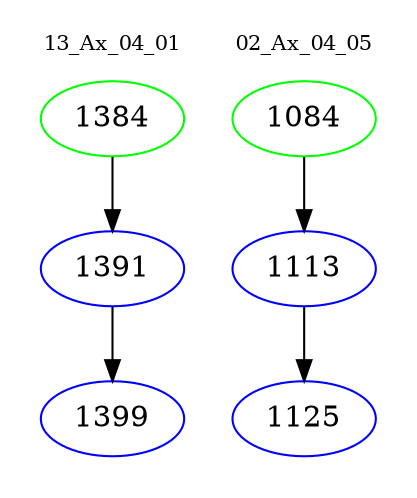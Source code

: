digraph{
subgraph cluster_0 {
color = white
label = "13_Ax_04_01";
fontsize=10;
T0_1384 [label="1384", color="green"]
T0_1384 -> T0_1391 [color="black"]
T0_1391 [label="1391", color="blue"]
T0_1391 -> T0_1399 [color="black"]
T0_1399 [label="1399", color="blue"]
}
subgraph cluster_1 {
color = white
label = "02_Ax_04_05";
fontsize=10;
T1_1084 [label="1084", color="green"]
T1_1084 -> T1_1113 [color="black"]
T1_1113 [label="1113", color="blue"]
T1_1113 -> T1_1125 [color="black"]
T1_1125 [label="1125", color="blue"]
}
}
